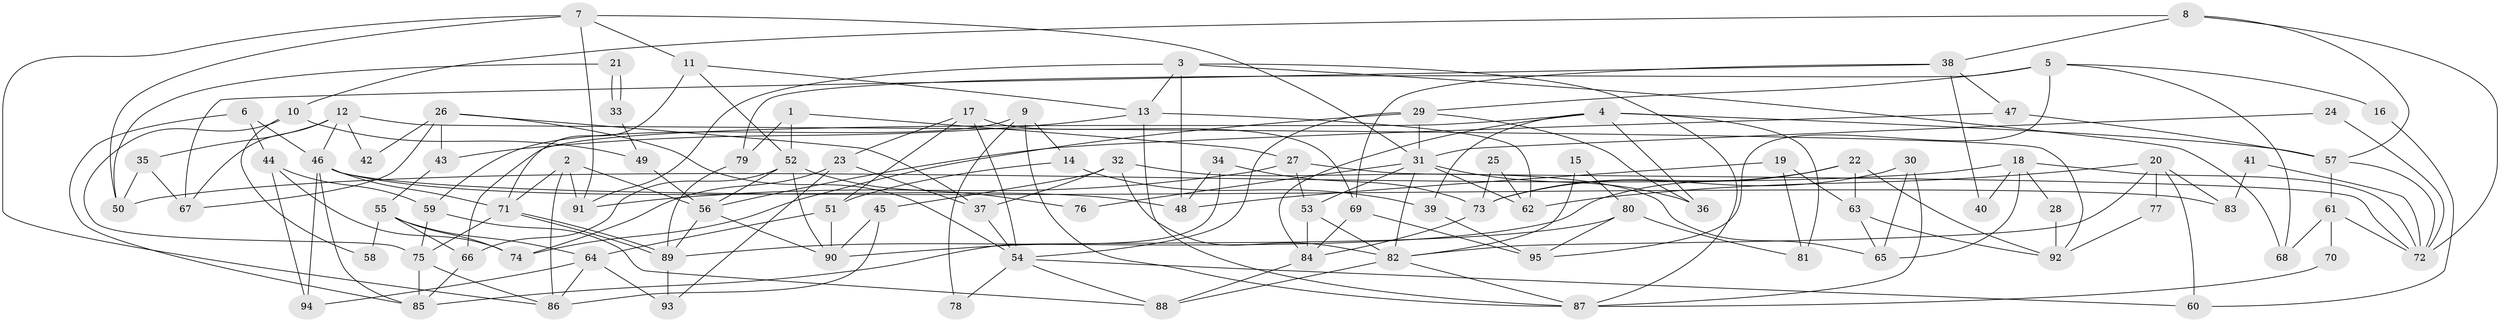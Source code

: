 // Generated by graph-tools (version 1.1) at 2025/48/03/09/25 04:48:55]
// undirected, 95 vertices, 190 edges
graph export_dot {
graph [start="1"]
  node [color=gray90,style=filled];
  1;
  2;
  3;
  4;
  5;
  6;
  7;
  8;
  9;
  10;
  11;
  12;
  13;
  14;
  15;
  16;
  17;
  18;
  19;
  20;
  21;
  22;
  23;
  24;
  25;
  26;
  27;
  28;
  29;
  30;
  31;
  32;
  33;
  34;
  35;
  36;
  37;
  38;
  39;
  40;
  41;
  42;
  43;
  44;
  45;
  46;
  47;
  48;
  49;
  50;
  51;
  52;
  53;
  54;
  55;
  56;
  57;
  58;
  59;
  60;
  61;
  62;
  63;
  64;
  65;
  66;
  67;
  68;
  69;
  70;
  71;
  72;
  73;
  74;
  75;
  76;
  77;
  78;
  79;
  80;
  81;
  82;
  83;
  84;
  85;
  86;
  87;
  88;
  89;
  90;
  91;
  92;
  93;
  94;
  95;
  1 -- 52;
  1 -- 79;
  1 -- 27;
  2 -- 71;
  2 -- 91;
  2 -- 56;
  2 -- 86;
  3 -- 48;
  3 -- 91;
  3 -- 13;
  3 -- 68;
  3 -- 87;
  4 -- 66;
  4 -- 84;
  4 -- 36;
  4 -- 39;
  4 -- 57;
  4 -- 81;
  5 -- 29;
  5 -- 68;
  5 -- 16;
  5 -- 79;
  5 -- 95;
  6 -- 85;
  6 -- 46;
  6 -- 44;
  7 -- 31;
  7 -- 86;
  7 -- 11;
  7 -- 50;
  7 -- 91;
  8 -- 57;
  8 -- 38;
  8 -- 10;
  8 -- 72;
  9 -- 59;
  9 -- 87;
  9 -- 14;
  9 -- 78;
  10 -- 75;
  10 -- 49;
  10 -- 58;
  11 -- 52;
  11 -- 13;
  11 -- 71;
  12 -- 46;
  12 -- 67;
  12 -- 35;
  12 -- 42;
  12 -- 92;
  13 -- 43;
  13 -- 62;
  13 -- 87;
  14 -- 51;
  14 -- 39;
  15 -- 82;
  15 -- 80;
  16 -- 60;
  17 -- 51;
  17 -- 69;
  17 -- 23;
  17 -- 54;
  18 -- 50;
  18 -- 72;
  18 -- 28;
  18 -- 40;
  18 -- 65;
  19 -- 81;
  19 -- 48;
  19 -- 63;
  20 -- 62;
  20 -- 82;
  20 -- 60;
  20 -- 77;
  20 -- 83;
  21 -- 50;
  21 -- 33;
  21 -- 33;
  22 -- 89;
  22 -- 63;
  22 -- 73;
  22 -- 92;
  23 -- 37;
  23 -- 74;
  23 -- 93;
  24 -- 72;
  24 -- 31;
  25 -- 73;
  25 -- 62;
  26 -- 37;
  26 -- 54;
  26 -- 42;
  26 -- 43;
  26 -- 67;
  27 -- 53;
  27 -- 72;
  27 -- 91;
  28 -- 92;
  29 -- 31;
  29 -- 74;
  29 -- 36;
  29 -- 54;
  30 -- 65;
  30 -- 87;
  30 -- 73;
  31 -- 36;
  31 -- 82;
  31 -- 53;
  31 -- 62;
  31 -- 76;
  32 -- 65;
  32 -- 82;
  32 -- 37;
  32 -- 45;
  33 -- 49;
  34 -- 73;
  34 -- 85;
  34 -- 48;
  35 -- 67;
  35 -- 50;
  37 -- 54;
  38 -- 47;
  38 -- 69;
  38 -- 40;
  38 -- 67;
  39 -- 95;
  41 -- 83;
  41 -- 72;
  43 -- 55;
  44 -- 74;
  44 -- 59;
  44 -- 94;
  45 -- 86;
  45 -- 90;
  46 -- 94;
  46 -- 71;
  46 -- 48;
  46 -- 83;
  46 -- 85;
  47 -- 57;
  47 -- 56;
  49 -- 56;
  51 -- 64;
  51 -- 90;
  52 -- 90;
  52 -- 66;
  52 -- 56;
  52 -- 76;
  53 -- 84;
  53 -- 82;
  54 -- 60;
  54 -- 78;
  54 -- 88;
  55 -- 64;
  55 -- 58;
  55 -- 66;
  55 -- 74;
  56 -- 89;
  56 -- 90;
  57 -- 72;
  57 -- 61;
  59 -- 88;
  59 -- 75;
  61 -- 72;
  61 -- 68;
  61 -- 70;
  63 -- 92;
  63 -- 65;
  64 -- 93;
  64 -- 86;
  64 -- 94;
  66 -- 85;
  69 -- 95;
  69 -- 84;
  70 -- 87;
  71 -- 89;
  71 -- 89;
  71 -- 75;
  73 -- 84;
  75 -- 85;
  75 -- 86;
  77 -- 92;
  79 -- 89;
  80 -- 90;
  80 -- 95;
  80 -- 81;
  82 -- 87;
  82 -- 88;
  84 -- 88;
  89 -- 93;
}
